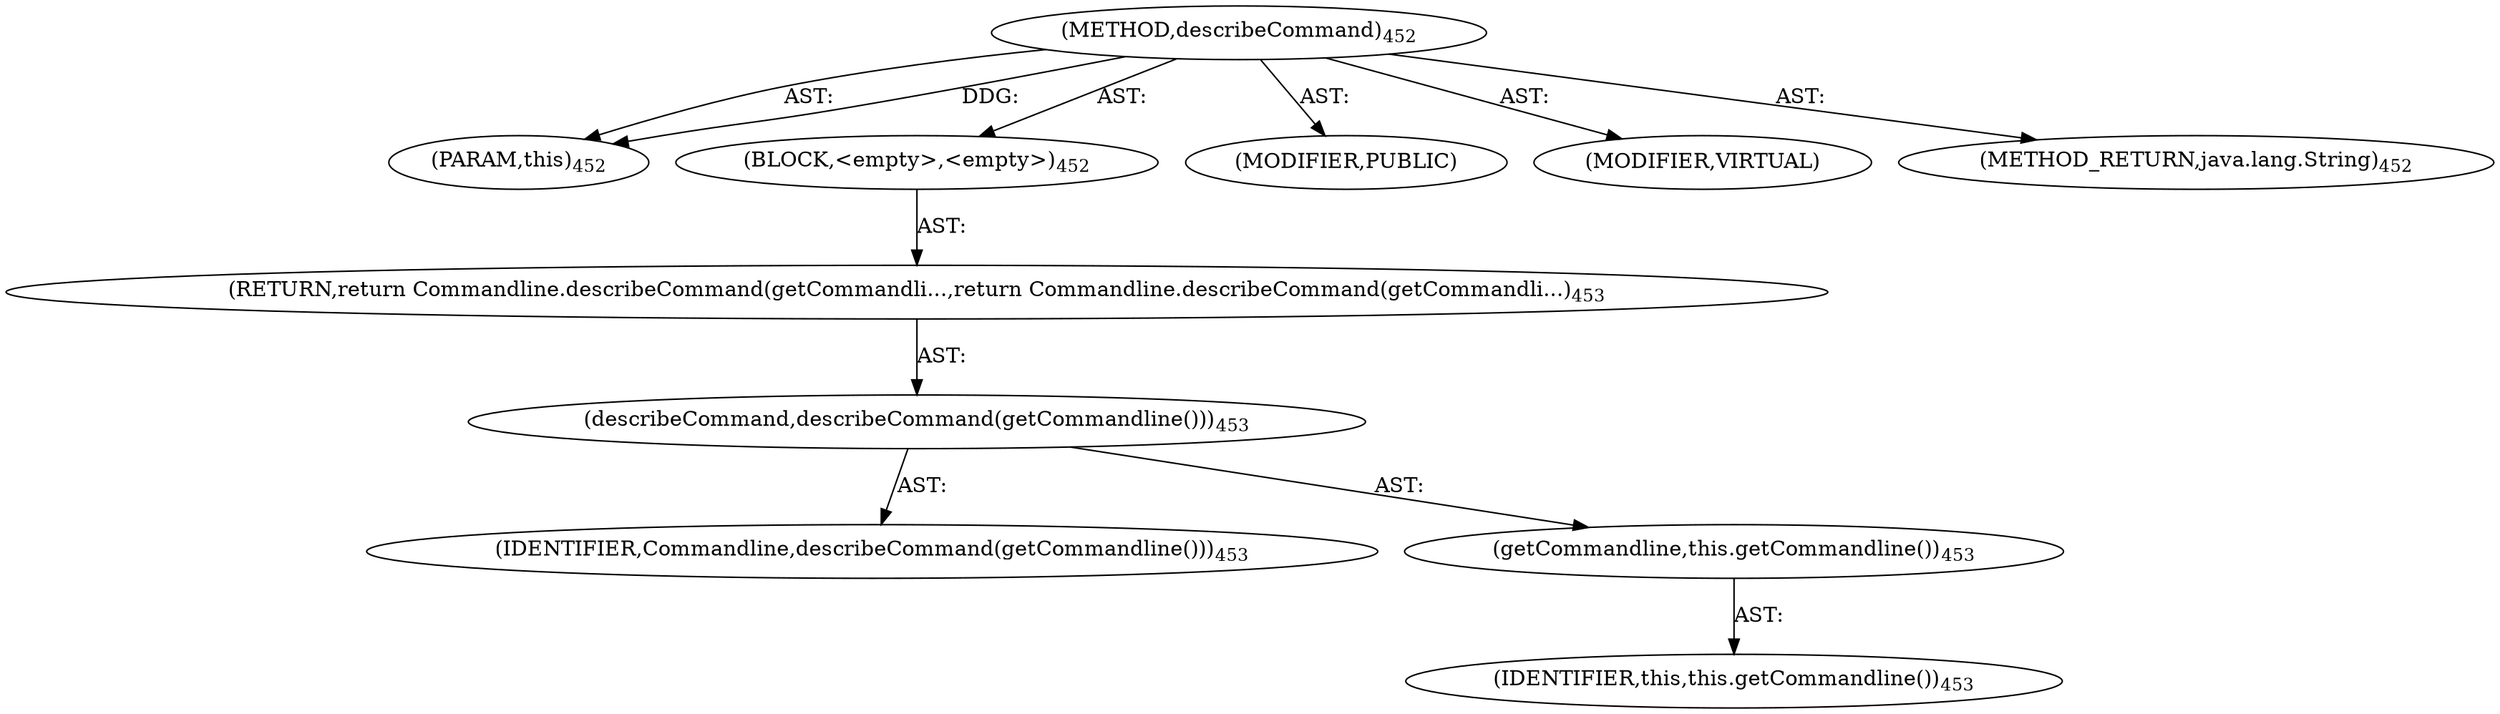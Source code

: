 digraph "describeCommand" {  
"111669149725" [label = <(METHOD,describeCommand)<SUB>452</SUB>> ]
"115964117001" [label = <(PARAM,this)<SUB>452</SUB>> ]
"25769803831" [label = <(BLOCK,&lt;empty&gt;,&lt;empty&gt;)<SUB>452</SUB>> ]
"146028888082" [label = <(RETURN,return Commandline.describeCommand(getCommandli...,return Commandline.describeCommand(getCommandli...)<SUB>453</SUB>> ]
"30064771302" [label = <(describeCommand,describeCommand(getCommandline()))<SUB>453</SUB>> ]
"68719476919" [label = <(IDENTIFIER,Commandline,describeCommand(getCommandline()))<SUB>453</SUB>> ]
"30064771303" [label = <(getCommandline,this.getCommandline())<SUB>453</SUB>> ]
"68719476750" [label = <(IDENTIFIER,this,this.getCommandline())<SUB>453</SUB>> ]
"133143986245" [label = <(MODIFIER,PUBLIC)> ]
"133143986246" [label = <(MODIFIER,VIRTUAL)> ]
"128849018909" [label = <(METHOD_RETURN,java.lang.String)<SUB>452</SUB>> ]
  "111669149725" -> "115964117001"  [ label = "AST: "] 
  "111669149725" -> "25769803831"  [ label = "AST: "] 
  "111669149725" -> "133143986245"  [ label = "AST: "] 
  "111669149725" -> "133143986246"  [ label = "AST: "] 
  "111669149725" -> "128849018909"  [ label = "AST: "] 
  "25769803831" -> "146028888082"  [ label = "AST: "] 
  "146028888082" -> "30064771302"  [ label = "AST: "] 
  "30064771302" -> "68719476919"  [ label = "AST: "] 
  "30064771302" -> "30064771303"  [ label = "AST: "] 
  "30064771303" -> "68719476750"  [ label = "AST: "] 
  "111669149725" -> "115964117001"  [ label = "DDG: "] 
}
